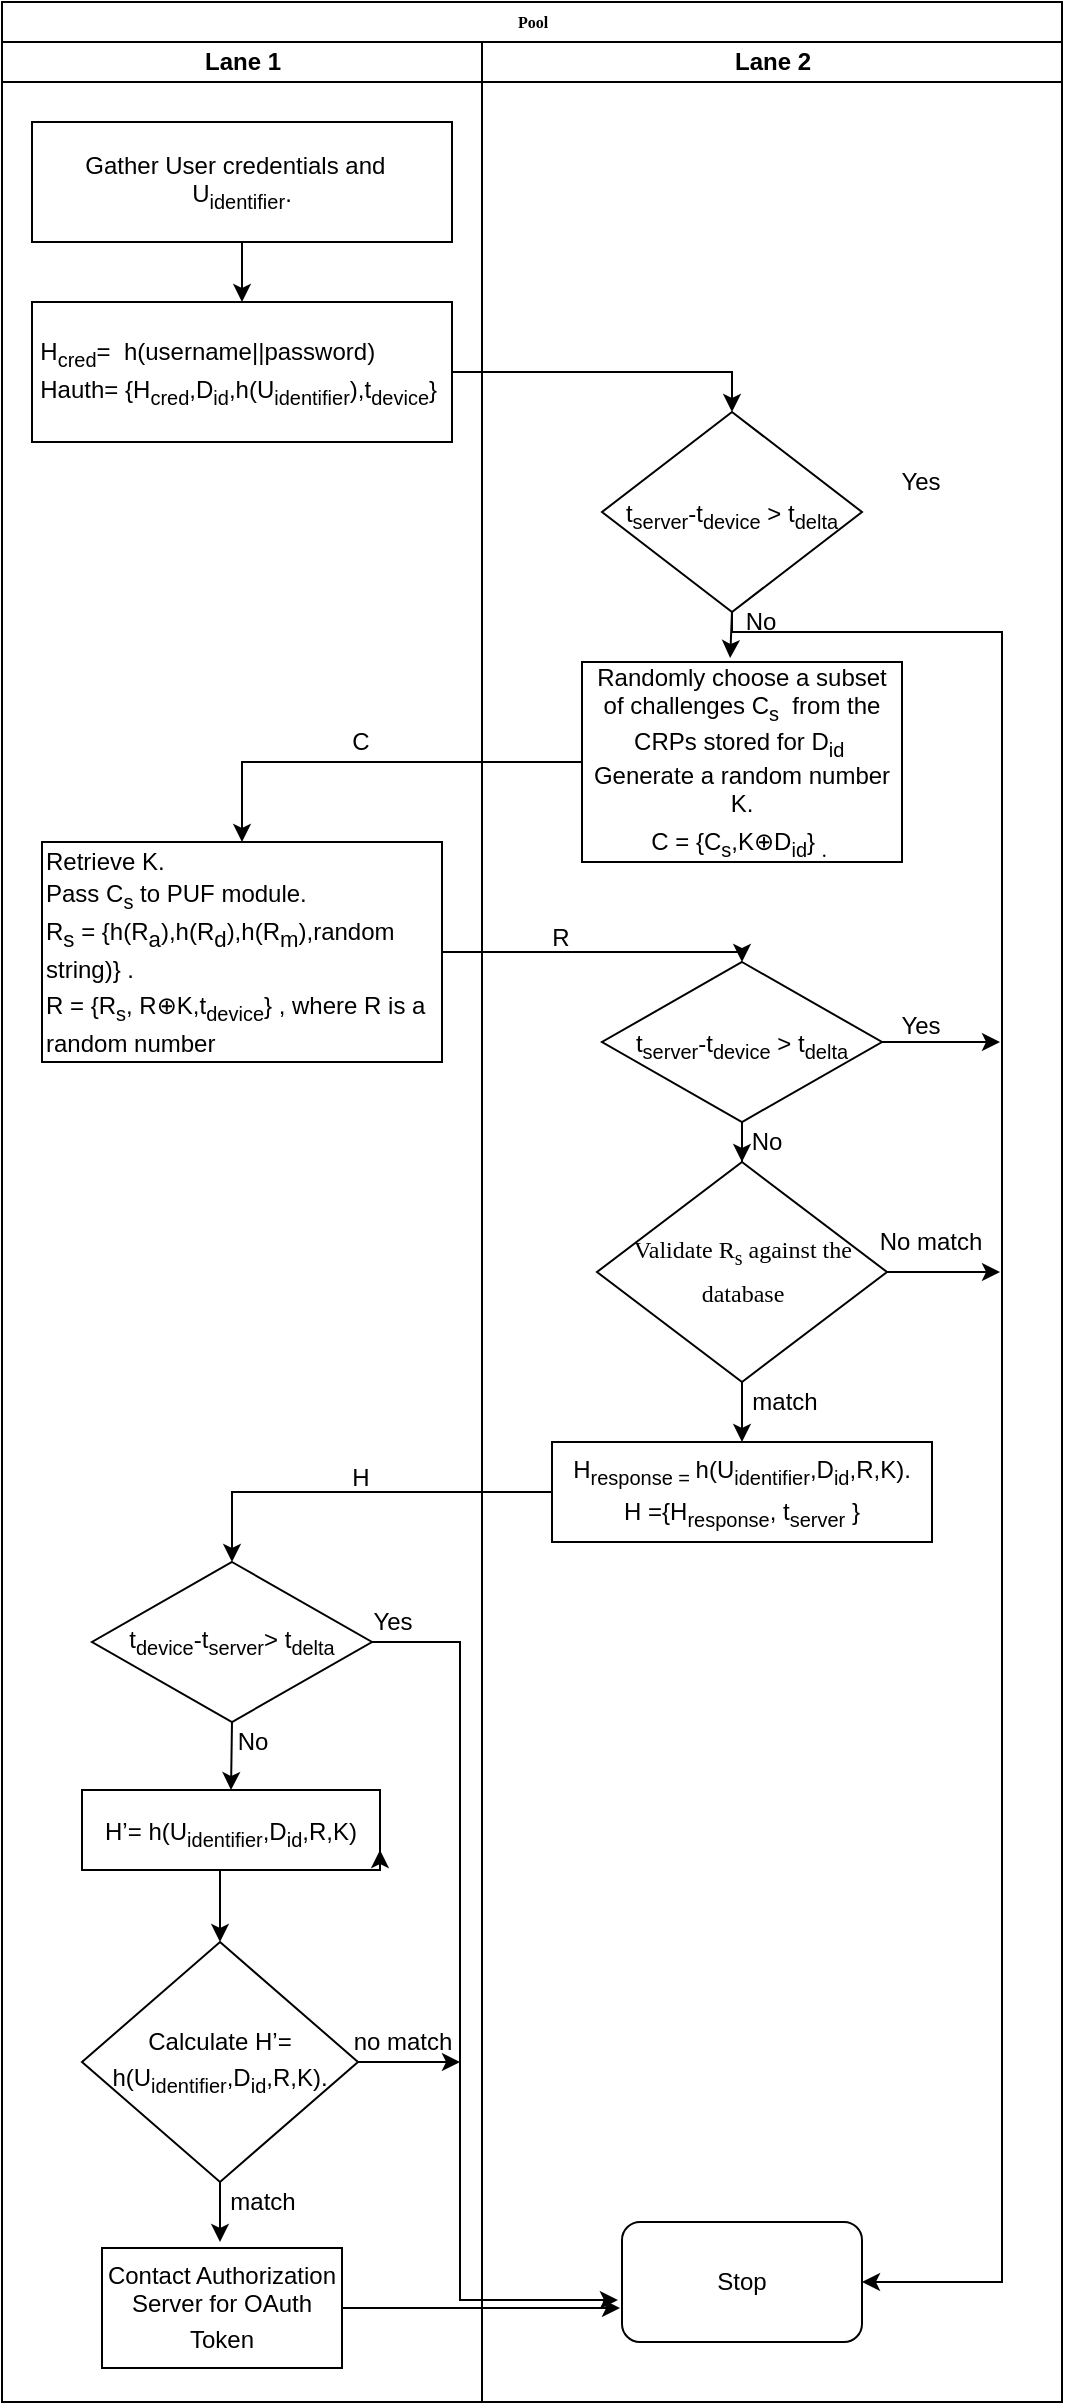 <mxfile version="14.3.0" type="github">
  <diagram name="Page-1" id="74e2e168-ea6b-b213-b513-2b3c1d86103e">
    <mxGraphModel dx="1186" dy="747" grid="1" gridSize="10" guides="1" tooltips="1" connect="1" arrows="1" fold="1" page="1" pageScale="1" pageWidth="1100" pageHeight="850" background="#ffffff" math="0" shadow="0">
      <root>
        <mxCell id="0" />
        <mxCell id="1" parent="0" />
        <mxCell id="77e6c97f196da883-1" value="Pool" style="swimlane;html=1;childLayout=stackLayout;startSize=20;rounded=0;shadow=0;labelBackgroundColor=none;strokeWidth=1;fontFamily=Verdana;fontSize=8;align=center;" parent="1" vertex="1">
          <mxGeometry x="401" y="40" width="530" height="1200" as="geometry" />
        </mxCell>
        <mxCell id="77e6c97f196da883-26" style="edgeStyle=orthogonalEdgeStyle;rounded=1;html=1;labelBackgroundColor=none;startArrow=none;startFill=0;startSize=5;endArrow=classicThin;endFill=1;endSize=5;jettySize=auto;orthogonalLoop=1;strokeWidth=1;fontFamily=Verdana;fontSize=8" parent="77e6c97f196da883-1" target="77e6c97f196da883-11" edge="1">
          <mxGeometry relative="1" as="geometry">
            <mxPoint x="120" y="115" as="sourcePoint" />
          </mxGeometry>
        </mxCell>
        <mxCell id="77e6c97f196da883-27" style="edgeStyle=orthogonalEdgeStyle;rounded=1;html=1;labelBackgroundColor=none;startArrow=none;startFill=0;startSize=5;endArrow=classicThin;endFill=1;endSize=5;jettySize=auto;orthogonalLoop=1;strokeWidth=1;fontFamily=Verdana;fontSize=8" parent="77e6c97f196da883-1" source="77e6c97f196da883-11" edge="1">
          <mxGeometry relative="1" as="geometry">
            <Array as="points">
              <mxPoint x="240" y="155" />
              <mxPoint x="70" y="155" />
            </Array>
            <mxPoint x="70" y="175" as="targetPoint" />
          </mxGeometry>
        </mxCell>
        <mxCell id="77e6c97f196da883-33" style="edgeStyle=orthogonalEdgeStyle;rounded=1;html=1;labelBackgroundColor=none;startArrow=none;startFill=0;startSize=5;endArrow=classicThin;endFill=1;endSize=5;jettySize=auto;orthogonalLoop=1;strokeWidth=1;fontFamily=Verdana;fontSize=8" parent="77e6c97f196da883-1" target="77e6c97f196da883-15" edge="1">
          <mxGeometry relative="1" as="geometry">
            <mxPoint x="335" y="20" as="sourcePoint" />
          </mxGeometry>
        </mxCell>
        <mxCell id="77e6c97f196da883-39" style="edgeStyle=orthogonalEdgeStyle;rounded=1;html=1;labelBackgroundColor=none;startArrow=none;startFill=0;startSize=5;endArrow=classicThin;endFill=1;endSize=5;jettySize=auto;orthogonalLoop=1;strokeWidth=1;fontFamily=Verdana;fontSize=8" parent="77e6c97f196da883-1" target="77e6c97f196da883-23" edge="1">
          <mxGeometry relative="1" as="geometry">
            <mxPoint x="365" y="20" as="sourcePoint" />
          </mxGeometry>
        </mxCell>
        <mxCell id="77e6c97f196da883-40" style="edgeStyle=orthogonalEdgeStyle;rounded=1;html=1;labelBackgroundColor=none;startArrow=none;startFill=0;startSize=5;endArrow=classicThin;endFill=1;endSize=5;jettySize=auto;orthogonalLoop=1;strokeWidth=1;fontFamily=Verdana;fontSize=8" parent="77e6c97f196da883-1" target="77e6c97f196da883-24" edge="1">
          <mxGeometry relative="1" as="geometry">
            <mxPoint x="395" y="20" as="sourcePoint" />
          </mxGeometry>
        </mxCell>
        <mxCell id="107ba76e4e335f99-1" style="edgeStyle=orthogonalEdgeStyle;rounded=1;html=1;labelBackgroundColor=none;startArrow=none;startFill=0;startSize=5;endArrow=classicThin;endFill=1;endSize=5;jettySize=auto;orthogonalLoop=1;strokeWidth=1;fontFamily=Verdana;fontSize=8" parent="77e6c97f196da883-1" target="77e6c97f196da883-18" edge="1">
          <mxGeometry relative="1" as="geometry">
            <mxPoint x="365" y="20" as="sourcePoint" />
          </mxGeometry>
        </mxCell>
        <mxCell id="107ba76e4e335f99-2" style="edgeStyle=orthogonalEdgeStyle;rounded=1;html=1;labelBackgroundColor=none;startArrow=none;startFill=0;startSize=5;endArrow=classicThin;endFill=1;endSize=5;jettySize=auto;orthogonalLoop=1;strokeWidth=1;fontFamily=Verdana;fontSize=8" parent="77e6c97f196da883-1" source="77e6c97f196da883-22" edge="1">
          <mxGeometry relative="1" as="geometry">
            <Array as="points">
              <mxPoint x="660" y="610" />
              <mxPoint x="660" y="550" />
              <mxPoint x="400" y="550" />
            </Array>
            <mxPoint x="350" y="385" as="targetPoint" />
          </mxGeometry>
        </mxCell>
        <mxCell id="107ba76e4e335f99-3" style="edgeStyle=orthogonalEdgeStyle;rounded=1;html=1;labelBackgroundColor=none;startArrow=none;startFill=0;startSize=5;endArrow=classicThin;endFill=1;endSize=5;jettySize=auto;orthogonalLoop=1;strokeColor=#000000;strokeWidth=1;fontFamily=Verdana;fontSize=8;fontColor=#000000;" parent="77e6c97f196da883-1" source="77e6c97f196da883-22" edge="1">
          <mxGeometry relative="1" as="geometry">
            <mxPoint x="365" y="750" as="targetPoint" />
          </mxGeometry>
        </mxCell>
        <mxCell id="107ba76e4e335f99-6" style="edgeStyle=orthogonalEdgeStyle;rounded=1;html=1;labelBackgroundColor=none;startArrow=none;startFill=0;startSize=5;endArrow=classicThin;endFill=1;endSize=5;jettySize=auto;orthogonalLoop=1;strokeWidth=1;fontFamily=Verdana;fontSize=8" parent="77e6c97f196da883-1" target="77e6c97f196da883-19" edge="1">
          <mxGeometry relative="1" as="geometry">
            <mxPoint x="335" y="20" as="sourcePoint" />
          </mxGeometry>
        </mxCell>
        <mxCell id="77e6c97f196da883-2" value="Lane 1" style="swimlane;html=1;startSize=20;" parent="77e6c97f196da883-1" vertex="1">
          <mxGeometry y="20" width="240" height="1180" as="geometry" />
        </mxCell>
        <mxCell id="88_dYQukVziaNtQ58kp0-21" style="edgeStyle=orthogonalEdgeStyle;rounded=0;orthogonalLoop=1;jettySize=auto;html=1;entryX=0.5;entryY=0;entryDx=0;entryDy=0;" edge="1" parent="77e6c97f196da883-2" source="88_dYQukVziaNtQ58kp0-1" target="88_dYQukVziaNtQ58kp0-2">
          <mxGeometry relative="1" as="geometry" />
        </mxCell>
        <mxCell id="88_dYQukVziaNtQ58kp0-1" value="&lt;div&gt;&lt;span style=&quot;font-size: 9pt&quot;&gt;Gather User credentials and&amp;nbsp;&amp;nbsp; U&lt;/span&gt;&lt;sub&gt;identifier&lt;/sub&gt;&lt;span style=&quot;font-size: 9pt&quot;&gt;.&lt;/span&gt;&lt;/div&gt;&lt;span style=&quot;font-size: medium&quot;&gt;&lt;/span&gt;" style="rounded=0;whiteSpace=wrap;html=1;" vertex="1" parent="77e6c97f196da883-2">
          <mxGeometry x="15" y="40" width="210" height="60" as="geometry" />
        </mxCell>
        <mxCell id="88_dYQukVziaNtQ58kp0-2" value="&lt;p class=&quot;MsoNormal&quot; align=&quot;left&quot; style=&quot;margin: 6pt 0cm ; text-align: left ; text-indent: 0cm ; font-size: 10pt&quot;&gt;&lt;span style=&quot;font-size: 9pt&quot;&gt;H&lt;sub&gt;cred&lt;/sub&gt;=&amp;nbsp; h(username||password)&lt;br&gt;Hauth= {H&lt;sub&gt;cred&lt;/sub&gt;,D&lt;sub&gt;id&lt;/sub&gt;,h(U&lt;sub&gt;identifier&lt;/sub&gt;),t&lt;sub&gt;device&lt;/sub&gt;}&amp;nbsp;&lt;/span&gt;&lt;/p&gt;" style="rounded=0;whiteSpace=wrap;html=1;" vertex="1" parent="77e6c97f196da883-2">
          <mxGeometry x="15" y="130" width="210" height="70" as="geometry" />
        </mxCell>
        <mxCell id="88_dYQukVziaNtQ58kp0-5" value="&lt;p class=&quot;MsoNormal&quot; style=&quot;margin: 0cm ; text-indent: 0cm ; font-size: 10pt&quot;&gt;&lt;span style=&quot;font-size: 9pt&quot;&gt;Retrieve K.&lt;br&gt;Pass C&lt;sub&gt;s&lt;/sub&gt; to PUF module.&lt;/span&gt;&lt;/p&gt;&lt;p class=&quot;MsoNormal&quot; style=&quot;margin: 0cm ; text-indent: 0cm ; font-size: 10pt&quot;&gt;&lt;span style=&quot;font-size: 9pt ; text-indent: 0cm&quot;&gt;R&lt;/span&gt;&lt;sub style=&quot;text-indent: 0cm&quot;&gt;s&lt;/sub&gt;&lt;span style=&quot;font-size: 9pt ; text-indent: 0cm&quot;&gt; = {h(R&lt;/span&gt;&lt;sub style=&quot;text-indent: 0cm&quot;&gt;a&lt;/sub&gt;&lt;span style=&quot;font-size: 9pt ; text-indent: 0cm&quot;&gt;),h(R&lt;/span&gt;&lt;sub style=&quot;text-indent: 0cm&quot;&gt;d&lt;/sub&gt;&lt;span style=&quot;font-size: 9pt ; text-indent: 0cm&quot;&gt;),h(R&lt;/span&gt;&lt;sub style=&quot;text-indent: 0cm&quot;&gt;m&lt;/sub&gt;&lt;span style=&quot;font-size: 9pt ; text-indent: 0cm&quot;&gt;),random string)} .&lt;/span&gt;&lt;sub style=&quot;text-indent: 0cm&quot;&gt;&amp;nbsp; &amp;nbsp; &amp;nbsp;&amp;nbsp;&lt;/sub&gt;&lt;br&gt;&lt;/p&gt;&lt;p class=&quot;MsoNormal&quot; style=&quot;margin: 0cm ; text-indent: 0cm ; font-size: 10pt&quot;&gt;&lt;span style=&quot;font-size: 9pt&quot;&gt;R = {R&lt;sub&gt;s&lt;/sub&gt;, R&lt;/span&gt;&lt;span style=&quot;font-size: 9pt&quot;&gt;⊕&lt;/span&gt;&lt;span style=&quot;font-size: 9pt&quot;&gt;K,t&lt;sub&gt;device&lt;/sub&gt;} , where R is a random number&lt;/span&gt;&lt;/p&gt;" style="rounded=0;whiteSpace=wrap;html=1;align=left;" vertex="1" parent="77e6c97f196da883-2">
          <mxGeometry x="20" y="400" width="200" height="110" as="geometry" />
        </mxCell>
        <mxCell id="88_dYQukVziaNtQ58kp0-9" value="&lt;span style=&quot;font-size: 9pt&quot;&gt;Calculate H’= h(U&lt;sub&gt;identifier&lt;/sub&gt;,D&lt;sub&gt;id&lt;/sub&gt;,R,K).&lt;/span&gt;&lt;span style=&quot;font-size: medium&quot;&gt;&lt;/span&gt;" style="rhombus;whiteSpace=wrap;html=1;" vertex="1" parent="77e6c97f196da883-2">
          <mxGeometry x="40" y="950" width="138" height="120" as="geometry" />
        </mxCell>
        <mxCell id="88_dYQukVziaNtQ58kp0-12" value="&lt;span style=&quot;font-size: 9pt&quot;&gt;Contact Authorization Server for OAuth Token&lt;/span&gt;&lt;span style=&quot;font-size: medium&quot;&gt;&lt;/span&gt;" style="rounded=0;whiteSpace=wrap;html=1;" vertex="1" parent="77e6c97f196da883-2">
          <mxGeometry x="50" y="1103" width="120" height="60" as="geometry" />
        </mxCell>
        <mxCell id="88_dYQukVziaNtQ58kp0-51" style="edgeStyle=orthogonalEdgeStyle;rounded=0;orthogonalLoop=1;jettySize=auto;html=1;exitX=0.5;exitY=1;exitDx=0;exitDy=0;entryX=0.5;entryY=0;entryDx=0;entryDy=0;" edge="1" parent="77e6c97f196da883-2" source="88_dYQukVziaNtQ58kp0-18" target="88_dYQukVziaNtQ58kp0-9">
          <mxGeometry relative="1" as="geometry" />
        </mxCell>
        <mxCell id="88_dYQukVziaNtQ58kp0-18" value="&lt;span style=&quot;font-size: 9pt&quot;&gt;H’= h(U&lt;sub&gt;identifier&lt;/sub&gt;,D&lt;sub&gt;id&lt;/sub&gt;,R,K)&lt;/span&gt;&lt;span style=&quot;font-size: medium&quot;&gt;&lt;/span&gt;" style="rounded=0;whiteSpace=wrap;html=1;" vertex="1" parent="77e6c97f196da883-2">
          <mxGeometry x="40" y="874" width="149" height="40" as="geometry" />
        </mxCell>
        <mxCell id="88_dYQukVziaNtQ58kp0-47" style="edgeStyle=orthogonalEdgeStyle;rounded=0;orthogonalLoop=1;jettySize=auto;html=1;exitX=0.5;exitY=1;exitDx=0;exitDy=0;entryX=0.5;entryY=0;entryDx=0;entryDy=0;" edge="1" parent="77e6c97f196da883-2" source="88_dYQukVziaNtQ58kp0-19" target="88_dYQukVziaNtQ58kp0-18">
          <mxGeometry relative="1" as="geometry" />
        </mxCell>
        <mxCell id="88_dYQukVziaNtQ58kp0-19" value="t&lt;sub&gt;device&lt;/sub&gt;-t&lt;sub&gt;server&lt;/sub&gt;&amp;gt;&amp;nbsp;t&lt;sub&gt;delta&lt;/sub&gt;" style="rhombus;whiteSpace=wrap;html=1;" vertex="1" parent="77e6c97f196da883-2">
          <mxGeometry x="45" y="760" width="140" height="80" as="geometry" />
        </mxCell>
        <mxCell id="88_dYQukVziaNtQ58kp0-46" value="Yes" style="text;html=1;align=center;verticalAlign=middle;resizable=0;points=[];autosize=1;" vertex="1" parent="77e6c97f196da883-2">
          <mxGeometry x="175" y="780" width="40" height="20" as="geometry" />
        </mxCell>
        <mxCell id="88_dYQukVziaNtQ58kp0-48" value="No" style="text;html=1;align=center;verticalAlign=middle;resizable=0;points=[];autosize=1;" vertex="1" parent="77e6c97f196da883-2">
          <mxGeometry x="110" y="840" width="30" height="20" as="geometry" />
        </mxCell>
        <mxCell id="88_dYQukVziaNtQ58kp0-49" style="edgeStyle=orthogonalEdgeStyle;rounded=0;orthogonalLoop=1;jettySize=auto;html=1;exitX=0.5;exitY=1;exitDx=0;exitDy=0;" edge="1" parent="77e6c97f196da883-2" source="88_dYQukVziaNtQ58kp0-18" target="88_dYQukVziaNtQ58kp0-18">
          <mxGeometry relative="1" as="geometry" />
        </mxCell>
        <mxCell id="88_dYQukVziaNtQ58kp0-50" style="edgeStyle=orthogonalEdgeStyle;rounded=0;orthogonalLoop=1;jettySize=auto;html=1;exitX=1;exitY=1;exitDx=0;exitDy=0;entryX=1;entryY=0.75;entryDx=0;entryDy=0;" edge="1" parent="77e6c97f196da883-2" source="88_dYQukVziaNtQ58kp0-18" target="88_dYQukVziaNtQ58kp0-18">
          <mxGeometry relative="1" as="geometry" />
        </mxCell>
        <mxCell id="88_dYQukVziaNtQ58kp0-59" value="no match" style="text;html=1;align=center;verticalAlign=middle;resizable=0;points=[];autosize=1;" vertex="1" parent="77e6c97f196da883-2">
          <mxGeometry x="170" y="990" width="60" height="20" as="geometry" />
        </mxCell>
        <mxCell id="77e6c97f196da883-3" value="Lane 2" style="swimlane;html=1;startSize=20;" parent="77e6c97f196da883-1" vertex="1">
          <mxGeometry x="240" y="20" width="290" height="1180" as="geometry" />
        </mxCell>
        <mxCell id="88_dYQukVziaNtQ58kp0-23" style="edgeStyle=orthogonalEdgeStyle;rounded=0;orthogonalLoop=1;jettySize=auto;html=1;entryX=1;entryY=0.5;entryDx=0;entryDy=0;" edge="1" parent="77e6c97f196da883-3" source="88_dYQukVziaNtQ58kp0-3" target="88_dYQukVziaNtQ58kp0-13">
          <mxGeometry relative="1" as="geometry">
            <Array as="points">
              <mxPoint x="260" y="295" />
              <mxPoint x="260" y="1120" />
            </Array>
          </mxGeometry>
        </mxCell>
        <mxCell id="88_dYQukVziaNtQ58kp0-32" style="edgeStyle=orthogonalEdgeStyle;rounded=0;orthogonalLoop=1;jettySize=auto;html=1;exitX=0.5;exitY=1;exitDx=0;exitDy=0;entryX=0.463;entryY=-0.02;entryDx=0;entryDy=0;entryPerimeter=0;" edge="1" parent="77e6c97f196da883-3" source="88_dYQukVziaNtQ58kp0-3" target="88_dYQukVziaNtQ58kp0-4">
          <mxGeometry relative="1" as="geometry" />
        </mxCell>
        <mxCell id="88_dYQukVziaNtQ58kp0-3" value="&lt;span style=&quot;font-size: 9pt&quot;&gt;t&lt;sub&gt;server&lt;/sub&gt;-t&lt;sub&gt;device&lt;/sub&gt; &amp;gt; t&lt;sub&gt;delta&lt;/sub&gt;&lt;/span&gt;&lt;span style=&quot;font-size: medium&quot;&gt;&lt;/span&gt;" style="rhombus;whiteSpace=wrap;html=1;" vertex="1" parent="77e6c97f196da883-3">
          <mxGeometry x="60" y="185" width="130" height="100" as="geometry" />
        </mxCell>
        <mxCell id="88_dYQukVziaNtQ58kp0-4" value="&lt;span style=&quot;font-size: 9pt&quot;&gt;Randomly choose a subset of challenges C&lt;sub&gt;s&lt;/sub&gt;&amp;nbsp; from the CRPs stored for D&lt;sub&gt;id&amp;nbsp;&lt;/sub&gt;&lt;br&gt;Generate a random number K.&lt;br&gt;C = {C&lt;sub&gt;s&lt;/sub&gt;,K&lt;/span&gt;&lt;span style=&quot;font-size: 9pt&quot;&gt;⊕&lt;/span&gt;&lt;span style=&quot;font-size: 9pt&quot;&gt;D&lt;sub&gt;id&lt;/sub&gt;} &lt;sub style=&quot;font-family: &amp;#34;times&amp;#34;&quot;&gt;.&lt;/sub&gt;&lt;font face=&quot;times&quot;&gt;&amp;nbsp;&lt;/font&gt;&lt;/span&gt;&lt;span style=&quot;font-size: medium&quot;&gt;&lt;/span&gt;" style="rounded=0;whiteSpace=wrap;html=1;" vertex="1" parent="77e6c97f196da883-3">
          <mxGeometry x="50" y="310" width="160" height="100" as="geometry" />
        </mxCell>
        <mxCell id="88_dYQukVziaNtQ58kp0-38" style="edgeStyle=orthogonalEdgeStyle;rounded=0;orthogonalLoop=1;jettySize=auto;html=1;entryX=0.5;entryY=0;entryDx=0;entryDy=0;" edge="1" parent="77e6c97f196da883-3" source="88_dYQukVziaNtQ58kp0-6" target="88_dYQukVziaNtQ58kp0-7">
          <mxGeometry relative="1" as="geometry" />
        </mxCell>
        <mxCell id="88_dYQukVziaNtQ58kp0-6" value="&lt;span style=&quot;font-size: 9pt&quot;&gt;t&lt;sub&gt;server&lt;/sub&gt;-t&lt;sub&gt;device&lt;/sub&gt; &amp;gt; t&lt;sub&gt;delta&lt;/sub&gt;&lt;/span&gt;&lt;span style=&quot;font-size: medium&quot;&gt;&lt;/span&gt;" style="rhombus;whiteSpace=wrap;html=1;" vertex="1" parent="77e6c97f196da883-3">
          <mxGeometry x="60" y="460" width="140" height="80" as="geometry" />
        </mxCell>
        <mxCell id="88_dYQukVziaNtQ58kp0-40" style="edgeStyle=orthogonalEdgeStyle;rounded=0;orthogonalLoop=1;jettySize=auto;html=1;exitX=0.5;exitY=1;exitDx=0;exitDy=0;" edge="1" parent="77e6c97f196da883-3" source="88_dYQukVziaNtQ58kp0-7" target="88_dYQukVziaNtQ58kp0-8">
          <mxGeometry relative="1" as="geometry" />
        </mxCell>
        <mxCell id="88_dYQukVziaNtQ58kp0-7" value="&lt;span style=&quot;font-size: 9pt ; font-family: &amp;#34;times&amp;#34;&quot;&gt;Validate R&lt;sub&gt;s&lt;/sub&gt; against the database&lt;/span&gt;&lt;span style=&quot;font-size: medium&quot;&gt;&lt;/span&gt;" style="rhombus;whiteSpace=wrap;html=1;" vertex="1" parent="77e6c97f196da883-3">
          <mxGeometry x="57.5" y="560" width="145" height="110" as="geometry" />
        </mxCell>
        <mxCell id="88_dYQukVziaNtQ58kp0-8" value="&lt;p class=&quot;MsoNormal&quot; align=&quot;left&quot; style=&quot;margin: 0cm ; text-align: left ; text-indent: 0cm ; font-size: 10pt&quot;&gt;&lt;span style=&quot;font-size: 9pt&quot;&gt;H&lt;sub&gt;response = &lt;/sub&gt;h(U&lt;sub&gt;identifier&lt;/sub&gt;,D&lt;sub&gt;id&lt;/sub&gt;,R,K).&lt;/span&gt;&lt;/p&gt;&lt;span style=&quot;font-size: 9pt&quot;&gt;H ={H&lt;sub&gt;response&lt;/sub&gt;, t&lt;sub&gt;server&lt;/sub&gt; }&lt;/span&gt;&lt;span style=&quot;font-size: medium&quot;&gt;&lt;/span&gt;" style="rounded=0;whiteSpace=wrap;html=1;" vertex="1" parent="77e6c97f196da883-3">
          <mxGeometry x="35" y="700" width="190" height="50" as="geometry" />
        </mxCell>
        <mxCell id="88_dYQukVziaNtQ58kp0-13" value="Stop" style="rounded=1;whiteSpace=wrap;html=1;" vertex="1" parent="77e6c97f196da883-3">
          <mxGeometry x="70" y="1090" width="120" height="60" as="geometry" />
        </mxCell>
        <mxCell id="88_dYQukVziaNtQ58kp0-41" value="match" style="text;html=1;align=center;verticalAlign=middle;resizable=0;points=[];autosize=1;" vertex="1" parent="77e6c97f196da883-3">
          <mxGeometry x="126" y="670" width="50" height="20" as="geometry" />
        </mxCell>
        <mxCell id="88_dYQukVziaNtQ58kp0-22" style="edgeStyle=orthogonalEdgeStyle;rounded=0;orthogonalLoop=1;jettySize=auto;html=1;exitX=1;exitY=0.5;exitDx=0;exitDy=0;entryX=0.5;entryY=0;entryDx=0;entryDy=0;" edge="1" parent="77e6c97f196da883-1" source="88_dYQukVziaNtQ58kp0-2" target="88_dYQukVziaNtQ58kp0-3">
          <mxGeometry relative="1" as="geometry" />
        </mxCell>
        <mxCell id="88_dYQukVziaNtQ58kp0-34" style="edgeStyle=orthogonalEdgeStyle;rounded=0;orthogonalLoop=1;jettySize=auto;html=1;entryX=0.5;entryY=0;entryDx=0;entryDy=0;" edge="1" parent="77e6c97f196da883-1" source="88_dYQukVziaNtQ58kp0-4" target="88_dYQukVziaNtQ58kp0-5">
          <mxGeometry relative="1" as="geometry" />
        </mxCell>
        <mxCell id="88_dYQukVziaNtQ58kp0-36" style="edgeStyle=orthogonalEdgeStyle;rounded=0;orthogonalLoop=1;jettySize=auto;html=1;entryX=0.5;entryY=0;entryDx=0;entryDy=0;" edge="1" parent="77e6c97f196da883-1" source="88_dYQukVziaNtQ58kp0-5" target="88_dYQukVziaNtQ58kp0-6">
          <mxGeometry relative="1" as="geometry">
            <Array as="points">
              <mxPoint x="370" y="475" />
            </Array>
          </mxGeometry>
        </mxCell>
        <mxCell id="88_dYQukVziaNtQ58kp0-42" style="edgeStyle=orthogonalEdgeStyle;rounded=0;orthogonalLoop=1;jettySize=auto;html=1;entryX=0.5;entryY=0;entryDx=0;entryDy=0;" edge="1" parent="77e6c97f196da883-1" source="88_dYQukVziaNtQ58kp0-8" target="88_dYQukVziaNtQ58kp0-19">
          <mxGeometry relative="1" as="geometry" />
        </mxCell>
        <mxCell id="88_dYQukVziaNtQ58kp0-45" style="edgeStyle=orthogonalEdgeStyle;rounded=0;orthogonalLoop=1;jettySize=auto;html=1;entryX=-0.017;entryY=0.65;entryDx=0;entryDy=0;entryPerimeter=0;" edge="1" parent="77e6c97f196da883-1" source="88_dYQukVziaNtQ58kp0-19" target="88_dYQukVziaNtQ58kp0-13">
          <mxGeometry relative="1" as="geometry">
            <Array as="points">
              <mxPoint x="229" y="820" />
              <mxPoint x="229" y="1149" />
            </Array>
          </mxGeometry>
        </mxCell>
        <mxCell id="88_dYQukVziaNtQ58kp0-24" style="edgeStyle=orthogonalEdgeStyle;rounded=0;orthogonalLoop=1;jettySize=auto;html=1;" edge="1" parent="1" source="88_dYQukVziaNtQ58kp0-6">
          <mxGeometry relative="1" as="geometry">
            <mxPoint x="900" y="560" as="targetPoint" />
          </mxGeometry>
        </mxCell>
        <mxCell id="88_dYQukVziaNtQ58kp0-26" style="edgeStyle=orthogonalEdgeStyle;rounded=0;orthogonalLoop=1;jettySize=auto;html=1;" edge="1" parent="1" source="88_dYQukVziaNtQ58kp0-7">
          <mxGeometry relative="1" as="geometry">
            <mxPoint x="900" y="675" as="targetPoint" />
          </mxGeometry>
        </mxCell>
        <mxCell id="88_dYQukVziaNtQ58kp0-27" value="Yes" style="text;html=1;align=center;verticalAlign=middle;resizable=0;points=[];autosize=1;" vertex="1" parent="1">
          <mxGeometry x="840" y="270" width="40" height="20" as="geometry" />
        </mxCell>
        <mxCell id="88_dYQukVziaNtQ58kp0-28" value="Yes" style="text;html=1;align=center;verticalAlign=middle;resizable=0;points=[];autosize=1;" vertex="1" parent="1">
          <mxGeometry x="840" y="542" width="40" height="20" as="geometry" />
        </mxCell>
        <mxCell id="88_dYQukVziaNtQ58kp0-29" value="No match" style="text;html=1;align=center;verticalAlign=middle;resizable=0;points=[];autosize=1;" vertex="1" parent="1">
          <mxGeometry x="830" y="650" width="70" height="20" as="geometry" />
        </mxCell>
        <mxCell id="88_dYQukVziaNtQ58kp0-33" value="No" style="text;html=1;align=center;verticalAlign=middle;resizable=0;points=[];autosize=1;" vertex="1" parent="1">
          <mxGeometry x="765" y="340" width="30" height="20" as="geometry" />
        </mxCell>
        <mxCell id="88_dYQukVziaNtQ58kp0-35" value="C" style="text;html=1;align=center;verticalAlign=middle;resizable=0;points=[];autosize=1;" vertex="1" parent="1">
          <mxGeometry x="570" y="400" width="20" height="20" as="geometry" />
        </mxCell>
        <mxCell id="88_dYQukVziaNtQ58kp0-37" value="R" style="text;html=1;align=center;verticalAlign=middle;resizable=0;points=[];autosize=1;" vertex="1" parent="1">
          <mxGeometry x="670" y="498" width="20" height="20" as="geometry" />
        </mxCell>
        <mxCell id="88_dYQukVziaNtQ58kp0-39" value="No" style="text;html=1;align=center;verticalAlign=middle;resizable=0;points=[];autosize=1;" vertex="1" parent="1">
          <mxGeometry x="768" y="600" width="30" height="20" as="geometry" />
        </mxCell>
        <mxCell id="88_dYQukVziaNtQ58kp0-43" value="H" style="text;html=1;align=center;verticalAlign=middle;resizable=0;points=[];autosize=1;" vertex="1" parent="1">
          <mxGeometry x="570" y="768" width="20" height="20" as="geometry" />
        </mxCell>
        <mxCell id="88_dYQukVziaNtQ58kp0-52" style="edgeStyle=orthogonalEdgeStyle;rounded=0;orthogonalLoop=1;jettySize=auto;html=1;" edge="1" parent="1" source="88_dYQukVziaNtQ58kp0-9">
          <mxGeometry relative="1" as="geometry">
            <mxPoint x="510" y="1160" as="targetPoint" />
          </mxGeometry>
        </mxCell>
        <mxCell id="88_dYQukVziaNtQ58kp0-53" value="match" style="text;html=1;align=center;verticalAlign=middle;resizable=0;points=[];autosize=1;" vertex="1" parent="1">
          <mxGeometry x="506" y="1130" width="50" height="20" as="geometry" />
        </mxCell>
        <mxCell id="88_dYQukVziaNtQ58kp0-54" style="edgeStyle=orthogonalEdgeStyle;rounded=0;orthogonalLoop=1;jettySize=auto;html=1;" edge="1" parent="1" source="88_dYQukVziaNtQ58kp0-12">
          <mxGeometry relative="1" as="geometry">
            <mxPoint x="710" y="1193" as="targetPoint" />
          </mxGeometry>
        </mxCell>
        <mxCell id="88_dYQukVziaNtQ58kp0-58" style="edgeStyle=orthogonalEdgeStyle;rounded=0;orthogonalLoop=1;jettySize=auto;html=1;" edge="1" parent="1" source="88_dYQukVziaNtQ58kp0-9">
          <mxGeometry relative="1" as="geometry">
            <mxPoint x="630" y="1070" as="targetPoint" />
          </mxGeometry>
        </mxCell>
      </root>
    </mxGraphModel>
  </diagram>
</mxfile>
